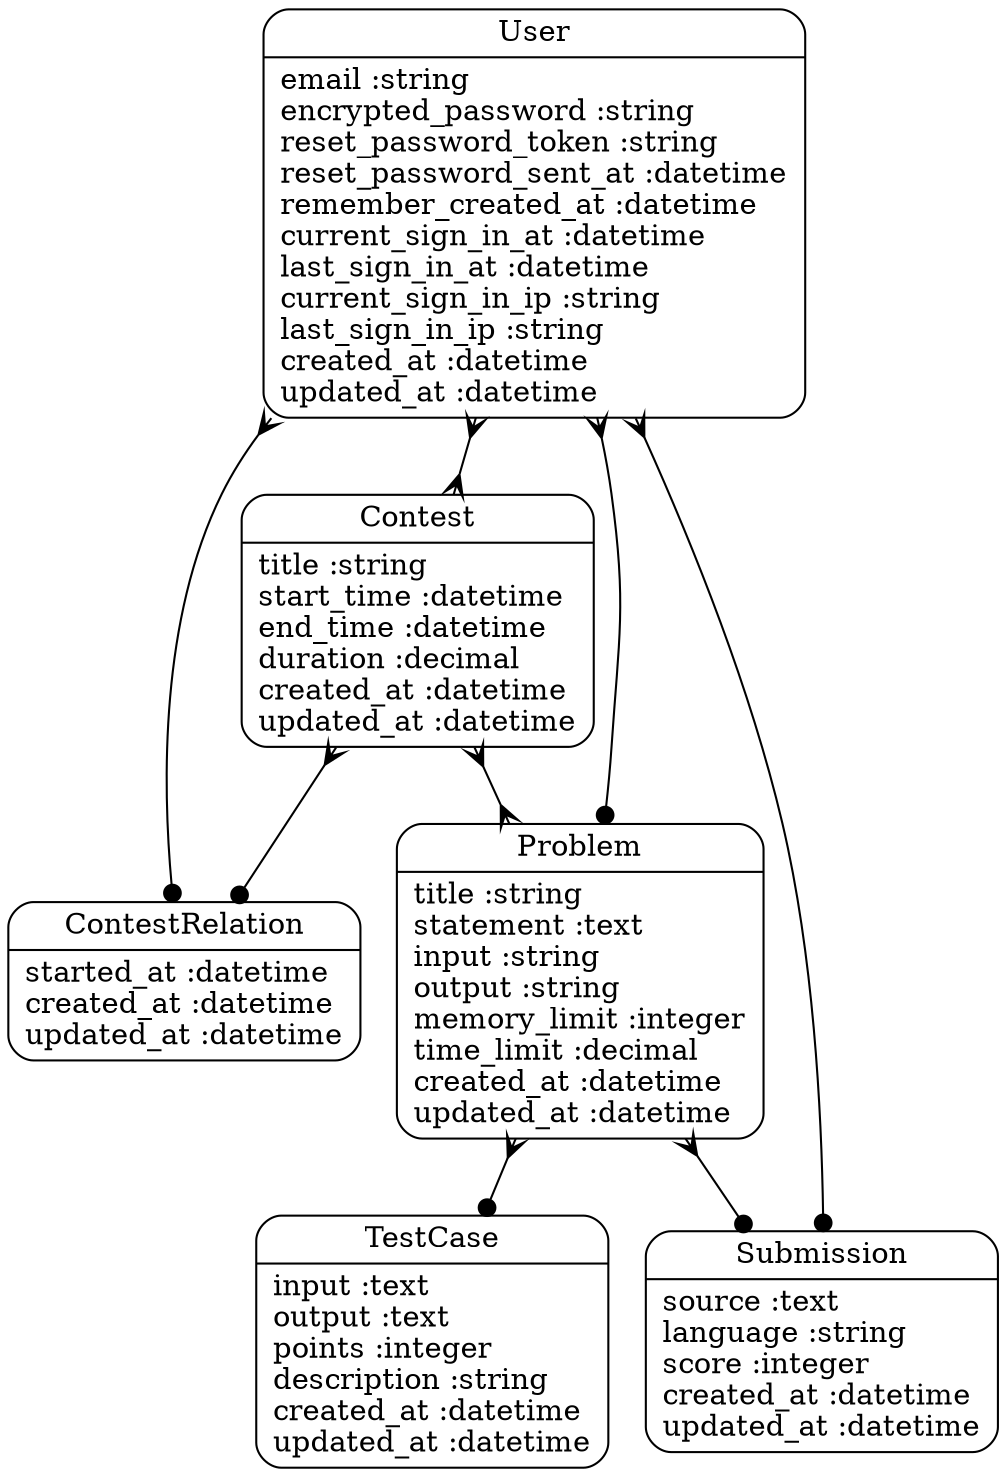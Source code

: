 digraph models_diagram {
	graph[overlap=false, splines=true]
	"User" [shape=Mrecord, label="{User|email :string\lencrypted_password :string\lreset_password_token :string\lreset_password_sent_at :datetime\lremember_created_at :datetime\lcurrent_sign_in_at :datetime\llast_sign_in_at :datetime\lcurrent_sign_in_ip :string\llast_sign_in_ip :string\lcreated_at :datetime\lupdated_at :datetime\l}"]
	"ContestRelation" [shape=Mrecord, label="{ContestRelation|started_at :datetime\lcreated_at :datetime\lupdated_at :datetime\l}"]
	"TestCase" [shape=Mrecord, label="{TestCase|input :text\loutput :text\lpoints :integer\ldescription :string\lcreated_at :datetime\lupdated_at :datetime\l}"]
	"Contest" [shape=Mrecord, label="{Contest|title :string\lstart_time :datetime\lend_time :datetime\lduration :decimal\lcreated_at :datetime\lupdated_at :datetime\l}"]
	"Submission" [shape=Mrecord, label="{Submission|source :text\llanguage :string\lscore :integer\lcreated_at :datetime\lupdated_at :datetime\l}"]
	"Problem" [shape=Mrecord, label="{Problem|title :string\lstatement :text\linput :string\loutput :string\lmemory_limit :integer\ltime_limit :decimal\lcreated_at :datetime\lupdated_at :datetime\l}"]
	"User" -> "Problem" [arrowtail=crow, arrowhead=dot, dir=both]
	"User" -> "Submission" [arrowtail=crow, arrowhead=dot, dir=both]
	"User" -> "ContestRelation" [arrowtail=crow, arrowhead=dot, dir=both]
	"User" -> "Contest" [arrowtail=crow, arrowhead=crow, dir=both]
	"Contest" -> "Problem" [arrowtail=crow, arrowhead=crow, dir=both]
	"Contest" -> "ContestRelation" [arrowtail=crow, arrowhead=dot, dir=both]
	"Problem" -> "TestCase" [arrowtail=crow, arrowhead=dot, dir=both]
	"Problem" -> "Submission" [arrowtail=crow, arrowhead=dot, dir=both]
}
